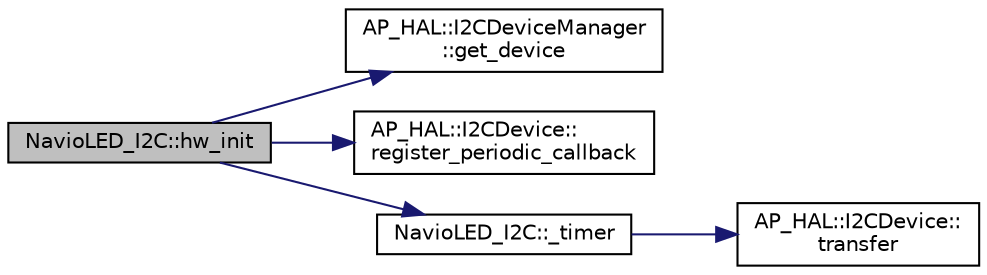 digraph "NavioLED_I2C::hw_init"
{
 // INTERACTIVE_SVG=YES
  edge [fontname="Helvetica",fontsize="10",labelfontname="Helvetica",labelfontsize="10"];
  node [fontname="Helvetica",fontsize="10",shape=record];
  rankdir="LR";
  Node1 [label="NavioLED_I2C::hw_init",height=0.2,width=0.4,color="black", fillcolor="grey75", style="filled", fontcolor="black"];
  Node1 -> Node2 [color="midnightblue",fontsize="10",style="solid",fontname="Helvetica"];
  Node2 [label="AP_HAL::I2CDeviceManager\l::get_device",height=0.2,width=0.4,color="black", fillcolor="white", style="filled",URL="$classAP__HAL_1_1I2CDeviceManager.html#a28e5d1449e177f16962dd7ccc94df443"];
  Node1 -> Node3 [color="midnightblue",fontsize="10",style="solid",fontname="Helvetica"];
  Node3 [label="AP_HAL::I2CDevice::\lregister_periodic_callback",height=0.2,width=0.4,color="black", fillcolor="white", style="filled",URL="$classAP__HAL_1_1I2CDevice.html#a5d6a208d57d47068884af3a4fb90f1a2"];
  Node1 -> Node4 [color="midnightblue",fontsize="10",style="solid",fontname="Helvetica"];
  Node4 [label="NavioLED_I2C::_timer",height=0.2,width=0.4,color="black", fillcolor="white", style="filled",URL="$classNavioLED__I2C.html#a55d8fb04045b1cf92014b2e2f90eaf4f"];
  Node4 -> Node5 [color="midnightblue",fontsize="10",style="solid",fontname="Helvetica"];
  Node5 [label="AP_HAL::I2CDevice::\ltransfer",height=0.2,width=0.4,color="black", fillcolor="white", style="filled",URL="$classAP__HAL_1_1I2CDevice.html#a2e581ddc9b02eb73ad2fdf488fe8dc86"];
}
